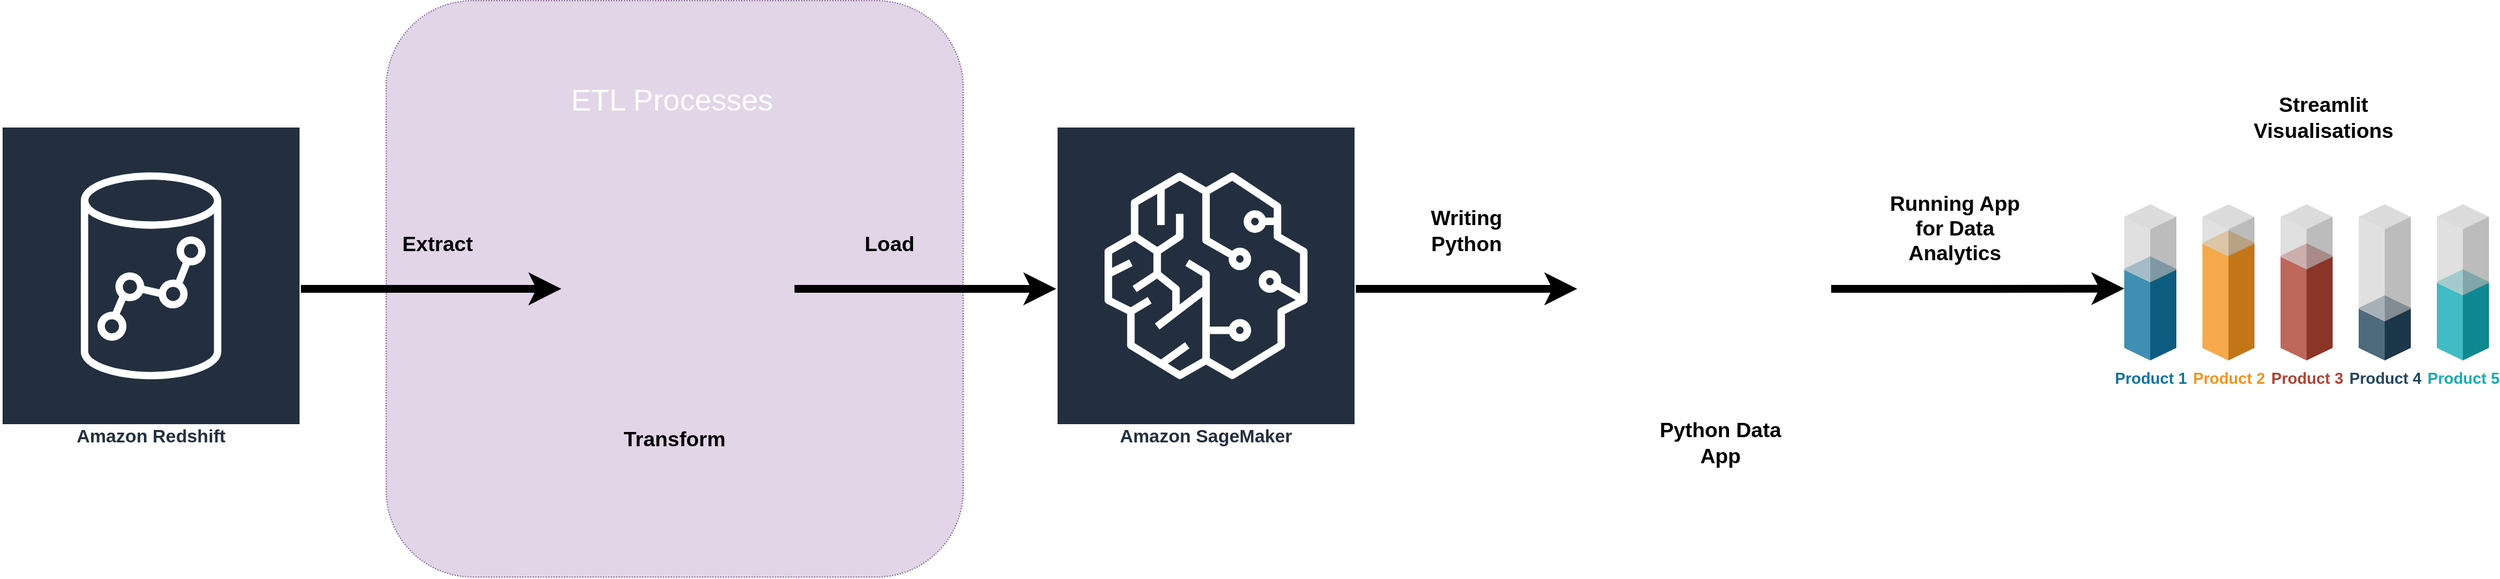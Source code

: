 <mxfile version="15.2.9" type="github">
  <diagram id="Ht1M8jgEwFfnCIfOTk4-" name="Page-1">
    <mxGraphModel dx="1673" dy="1723" grid="1" gridSize="10" guides="1" tooltips="1" connect="1" arrows="1" fold="1" page="1" pageScale="1" pageWidth="1169" pageHeight="827" math="0" shadow="0">
      <root>
        <mxCell id="0" />
        <mxCell id="1" parent="0" />
        <mxCell id="-bd_MZy73MvSszD-UKa4-16" style="edgeStyle=orthogonalEdgeStyle;rounded=0;orthogonalLoop=1;jettySize=auto;html=1;fontColor=#FFFFFF;strokeWidth=6;" edge="1" parent="1" source="-bd_MZy73MvSszD-UKa4-3" target="-bd_MZy73MvSszD-UKa4-17">
          <mxGeometry relative="1" as="geometry">
            <mxPoint x="1200" y="-575" as="targetPoint" />
          </mxGeometry>
        </mxCell>
        <mxCell id="-bd_MZy73MvSszD-UKa4-3" value="&lt;font style=&quot;font-size: 14px&quot;&gt;Amazon SageMaker&lt;/font&gt;" style="sketch=0;outlineConnect=0;fontColor=#232F3E;gradientColor=none;strokeColor=#ffffff;fillColor=#232F3E;dashed=0;verticalLabelPosition=middle;verticalAlign=bottom;align=center;html=1;whiteSpace=wrap;fontSize=10;fontStyle=1;spacing=3;shape=mxgraph.aws4.productIcon;prIcon=mxgraph.aws4.sagemaker;" vertex="1" parent="1">
          <mxGeometry x="840" y="-700" width="230" height="250" as="geometry" />
        </mxCell>
        <mxCell id="-bd_MZy73MvSszD-UKa4-12" value="" style="html=1;aspect=fixed;whiteSpace=wrap;fillColor=#e1d5e7;strokeColor=#9673a6;dashed=1;dashPattern=1 1;rounded=1;" vertex="1" parent="1">
          <mxGeometry x="325.5" y="-796.5" width="443" height="443" as="geometry" />
        </mxCell>
        <mxCell id="-bd_MZy73MvSszD-UKa4-6" style="edgeStyle=orthogonalEdgeStyle;rounded=0;orthogonalLoop=1;jettySize=auto;html=1;fontColor=#FFFFFF;strokeWidth=6;" edge="1" parent="1" source="-bd_MZy73MvSszD-UKa4-5" target="-bd_MZy73MvSszD-UKa4-7">
          <mxGeometry relative="1" as="geometry">
            <mxPoint x="470" y="-575" as="targetPoint" />
          </mxGeometry>
        </mxCell>
        <mxCell id="-bd_MZy73MvSszD-UKa4-5" value="&lt;font style=&quot;font-size: 14px&quot;&gt;Amazon Redshift&lt;/font&gt;" style="sketch=0;outlineConnect=0;fontColor=#232F3E;gradientColor=none;strokeColor=#ffffff;fillColor=#232F3E;dashed=0;verticalLabelPosition=middle;verticalAlign=bottom;align=center;html=1;whiteSpace=wrap;fontSize=10;fontStyle=1;spacing=3;shape=mxgraph.aws4.productIcon;prIcon=mxgraph.aws4.redshift;" vertex="1" parent="1">
          <mxGeometry x="30" y="-700" width="230" height="250" as="geometry" />
        </mxCell>
        <mxCell id="-bd_MZy73MvSszD-UKa4-9" style="edgeStyle=orthogonalEdgeStyle;rounded=0;orthogonalLoop=1;jettySize=auto;html=1;fontColor=#FFFFFF;strokeWidth=6;" edge="1" parent="1" source="-bd_MZy73MvSszD-UKa4-7" target="-bd_MZy73MvSszD-UKa4-3">
          <mxGeometry relative="1" as="geometry" />
        </mxCell>
        <mxCell id="-bd_MZy73MvSszD-UKa4-7" value="" style="shape=image;html=1;verticalAlign=top;verticalLabelPosition=bottom;labelBackgroundColor=#ffffff;imageAspect=0;aspect=fixed;image=https://cdn0.iconfinder.com/data/icons/small-n-flat/24/678122-cogs-128.png;fontColor=#FFFFFF;direction=south;" vertex="1" parent="1">
          <mxGeometry x="460" y="-664.5" width="179" height="179" as="geometry" />
        </mxCell>
        <mxCell id="-bd_MZy73MvSszD-UKa4-8" value="&lt;font color=&quot;#000000&quot; size=&quot;1&quot;&gt;&lt;b style=&quot;font-size: 16px&quot;&gt;Transform&lt;/b&gt;&lt;/font&gt;" style="text;html=1;strokeColor=none;fillColor=none;align=center;verticalAlign=middle;whiteSpace=wrap;rounded=0;fontColor=#FFFFFF;" vertex="1" parent="1">
          <mxGeometry x="495" y="-480" width="104" height="40" as="geometry" />
        </mxCell>
        <mxCell id="-bd_MZy73MvSszD-UKa4-10" value="&lt;font color=&quot;#000000&quot; size=&quot;1&quot;&gt;&lt;b style=&quot;font-size: 16px&quot;&gt;Load&lt;/b&gt;&lt;/font&gt;" style="text;html=1;strokeColor=none;fillColor=none;align=center;verticalAlign=middle;whiteSpace=wrap;rounded=0;fontColor=#FFFFFF;" vertex="1" parent="1">
          <mxGeometry x="677" y="-627.5" width="70" height="35" as="geometry" />
        </mxCell>
        <mxCell id="-bd_MZy73MvSszD-UKa4-11" value="&lt;font color=&quot;#000000&quot; size=&quot;1&quot;&gt;&lt;b style=&quot;font-size: 16px&quot;&gt;Extract&lt;/b&gt;&lt;/font&gt;" style="text;html=1;strokeColor=none;fillColor=none;align=center;verticalAlign=middle;whiteSpace=wrap;rounded=0;fontColor=#FFFFFF;" vertex="1" parent="1">
          <mxGeometry x="330" y="-630" width="70" height="40" as="geometry" />
        </mxCell>
        <mxCell id="-bd_MZy73MvSszD-UKa4-29" style="edgeStyle=orthogonalEdgeStyle;rounded=0;orthogonalLoop=1;jettySize=auto;html=1;entryX=0;entryY=0;entryDx=0;entryDy=24.802;entryPerimeter=0;fontColor=#FFFFFF;strokeWidth=6;" edge="1" parent="1" source="-bd_MZy73MvSszD-UKa4-17" target="-bd_MZy73MvSszD-UKa4-19">
          <mxGeometry relative="1" as="geometry" />
        </mxCell>
        <mxCell id="-bd_MZy73MvSszD-UKa4-17" value="" style="shape=image;html=1;verticalAlign=top;verticalLabelPosition=bottom;labelBackgroundColor=#ffffff;imageAspect=0;aspect=fixed;image=https://cdn4.iconfinder.com/data/icons/logos-and-brands/512/267_Python_logo-128.png;rounded=1;dashed=1;dashPattern=1 1;fontColor=#FFFFFF;" vertex="1" parent="1">
          <mxGeometry x="1240" y="-672.5" width="195" height="195" as="geometry" />
        </mxCell>
        <mxCell id="-bd_MZy73MvSszD-UKa4-18" value="&lt;font color=&quot;#000000&quot; size=&quot;1&quot;&gt;&lt;b style=&quot;font-size: 16px&quot;&gt;Python Data App&lt;/b&gt;&lt;/font&gt;" style="text;html=1;strokeColor=none;fillColor=none;align=center;verticalAlign=middle;whiteSpace=wrap;rounded=0;fontColor=#FFFFFF;" vertex="1" parent="1">
          <mxGeometry x="1290" y="-480" width="120" height="45" as="geometry" />
        </mxCell>
        <mxCell id="-bd_MZy73MvSszD-UKa4-19" value="Product 1" style="verticalLabelPosition=bottom;verticalAlign=top;html=1;shape=mxgraph.infographic.shadedCube;isoAngle=15;fillColor=#10739E;strokeColor=none;fontStyle=1;fontColor=#10739E;fontSize=12;shadow=0;rounded=1;dashed=1;dashPattern=1 1;" vertex="1" parent="1">
          <mxGeometry x="1660" y="-600" width="40" height="80" as="geometry" />
        </mxCell>
        <mxCell id="-bd_MZy73MvSszD-UKa4-20" value="Product 2" style="verticalLabelPosition=bottom;verticalAlign=top;html=1;shape=mxgraph.infographic.shadedCube;isoAngle=15;fillColor=#F2931E;strokeColor=none;fontStyle=1;fontColor=#F2931E;fontSize=12;shadow=0;rounded=1;dashed=1;dashPattern=1 1;" vertex="1" parent="1">
          <mxGeometry x="1720" y="-620" width="40" height="100" as="geometry" />
        </mxCell>
        <mxCell id="-bd_MZy73MvSszD-UKa4-21" value="Product 3" style="verticalLabelPosition=bottom;verticalAlign=top;html=1;shape=mxgraph.infographic.shadedCube;isoAngle=15;fillColor=#AE4132;strokeColor=none;fontStyle=1;fontColor=#AE4132;fontSize=12;shadow=0;rounded=1;dashed=1;dashPattern=1 1;" vertex="1" parent="1">
          <mxGeometry x="1780" y="-610" width="40" height="90" as="geometry" />
        </mxCell>
        <mxCell id="-bd_MZy73MvSszD-UKa4-22" value="Product 4" style="verticalLabelPosition=bottom;verticalAlign=top;html=1;shape=mxgraph.infographic.shadedCube;isoAngle=15;fillColor=#23445D;strokeColor=none;fontStyle=1;fontColor=#23445D;fontSize=12;shadow=0;rounded=1;dashed=1;dashPattern=1 1;" vertex="1" parent="1">
          <mxGeometry x="1840" y="-570" width="40" height="50" as="geometry" />
        </mxCell>
        <mxCell id="-bd_MZy73MvSszD-UKa4-23" value="Product 5" style="verticalLabelPosition=bottom;verticalAlign=top;html=1;shape=mxgraph.infographic.shadedCube;isoAngle=15;fillColor=#12AAB5;strokeColor=none;fontStyle=1;fontColor=#12AAB5;fontSize=12;shadow=0;rounded=1;dashed=1;dashPattern=1 1;" vertex="1" parent="1">
          <mxGeometry x="1900" y="-590" width="40" height="70" as="geometry" />
        </mxCell>
        <mxCell id="-bd_MZy73MvSszD-UKa4-24" value="" style="verticalLabelPosition=top;verticalAlign=bottom;html=1;shape=mxgraph.infographic.shadedCube;isoAngle=15;fillColor=#CCCCCC;strokeColor=none;fontStyle=1;fontColor=#10739E;fontSize=12;shadow=0;align=left;opacity=70;rounded=1;dashed=1;dashPattern=1 1;" vertex="1" parent="1">
          <mxGeometry x="1660" y="-640" width="40" height="60" as="geometry" />
        </mxCell>
        <mxCell id="-bd_MZy73MvSszD-UKa4-25" value="" style="verticalLabelPosition=top;verticalAlign=bottom;html=1;shape=mxgraph.infographic.shadedCube;isoAngle=15;fillColor=#CCCCCC;strokeColor=none;fontStyle=1;fontColor=#F19A19;fontSize=12;shadow=0;align=left;opacity=70;rounded=1;dashed=1;dashPattern=1 1;" vertex="1" parent="1">
          <mxGeometry x="1720" y="-640" width="40" height="40" as="geometry" />
        </mxCell>
        <mxCell id="-bd_MZy73MvSszD-UKa4-26" value="" style="verticalLabelPosition=top;verticalAlign=bottom;html=1;shape=mxgraph.infographic.shadedCube;isoAngle=15;fillColor=#CCCCCC;strokeColor=none;fontStyle=1;fontColor=#D82A23;fontSize=12;shadow=0;align=left;opacity=70;rounded=1;dashed=1;dashPattern=1 1;" vertex="1" parent="1">
          <mxGeometry x="1780" y="-640" width="40" height="50" as="geometry" />
        </mxCell>
        <mxCell id="-bd_MZy73MvSszD-UKa4-27" value="" style="verticalLabelPosition=top;verticalAlign=bottom;html=1;shape=mxgraph.infographic.shadedCube;isoAngle=15;fillColor=#CCCCCC;strokeColor=none;fontStyle=1;fontColor=#4A5768;fontSize=12;shadow=0;align=left;opacity=70;rounded=1;dashed=1;dashPattern=1 1;" vertex="1" parent="1">
          <mxGeometry x="1840" y="-640" width="40" height="90" as="geometry" />
        </mxCell>
        <mxCell id="-bd_MZy73MvSszD-UKa4-28" value="" style="verticalLabelPosition=top;verticalAlign=bottom;html=1;shape=mxgraph.infographic.shadedCube;isoAngle=15;fillColor=#CCCCCC;strokeColor=none;fontStyle=1;fontColor=#15AA96;fontSize=12;shadow=0;align=left;opacity=70;rounded=1;dashed=1;dashPattern=1 1;" vertex="1" parent="1">
          <mxGeometry x="1900" y="-640" width="40" height="70" as="geometry" />
        </mxCell>
        <mxCell id="-bd_MZy73MvSszD-UKa4-48" value="&lt;font color=&quot;#000000&quot; size=&quot;1&quot;&gt;&lt;b style=&quot;font-size: 16px&quot;&gt;Writing Python&lt;/b&gt;&lt;/font&gt;" style="text;html=1;strokeColor=none;fillColor=none;align=center;verticalAlign=middle;whiteSpace=wrap;rounded=0;fontColor=#FFFFFF;" vertex="1" parent="1">
          <mxGeometry x="1120" y="-637.5" width="70" height="35" as="geometry" />
        </mxCell>
        <mxCell id="-bd_MZy73MvSszD-UKa4-49" value="&lt;font color=&quot;#000000&quot; size=&quot;1&quot;&gt;&lt;b style=&quot;font-size: 16px&quot;&gt;Running App for Data Analytics&lt;/b&gt;&lt;/font&gt;" style="text;html=1;strokeColor=none;fillColor=none;align=center;verticalAlign=middle;whiteSpace=wrap;rounded=0;fontColor=#FFFFFF;" vertex="1" parent="1">
          <mxGeometry x="1470" y="-640" width="120" height="35" as="geometry" />
        </mxCell>
        <mxCell id="-bd_MZy73MvSszD-UKa4-50" value="&lt;font style=&quot;font-size: 23px&quot;&gt;ETL Processes&lt;/font&gt;" style="text;html=1;strokeColor=none;fillColor=none;align=center;verticalAlign=middle;whiteSpace=wrap;rounded=0;dashed=1;dashPattern=1 1;fontColor=#FFFFFF;" vertex="1" parent="1">
          <mxGeometry x="460" y="-760" width="170" height="80" as="geometry" />
        </mxCell>
        <mxCell id="-bd_MZy73MvSszD-UKa4-51" value="&lt;font color=&quot;#000000&quot; size=&quot;1&quot;&gt;&lt;b style=&quot;font-size: 16px&quot;&gt;Streamlit Visualisations&lt;/b&gt;&lt;/font&gt;" style="text;html=1;strokeColor=none;fillColor=none;align=center;verticalAlign=middle;whiteSpace=wrap;rounded=0;fontColor=#FFFFFF;" vertex="1" parent="1">
          <mxGeometry x="1753" y="-730" width="120" height="45" as="geometry" />
        </mxCell>
      </root>
    </mxGraphModel>
  </diagram>
</mxfile>
